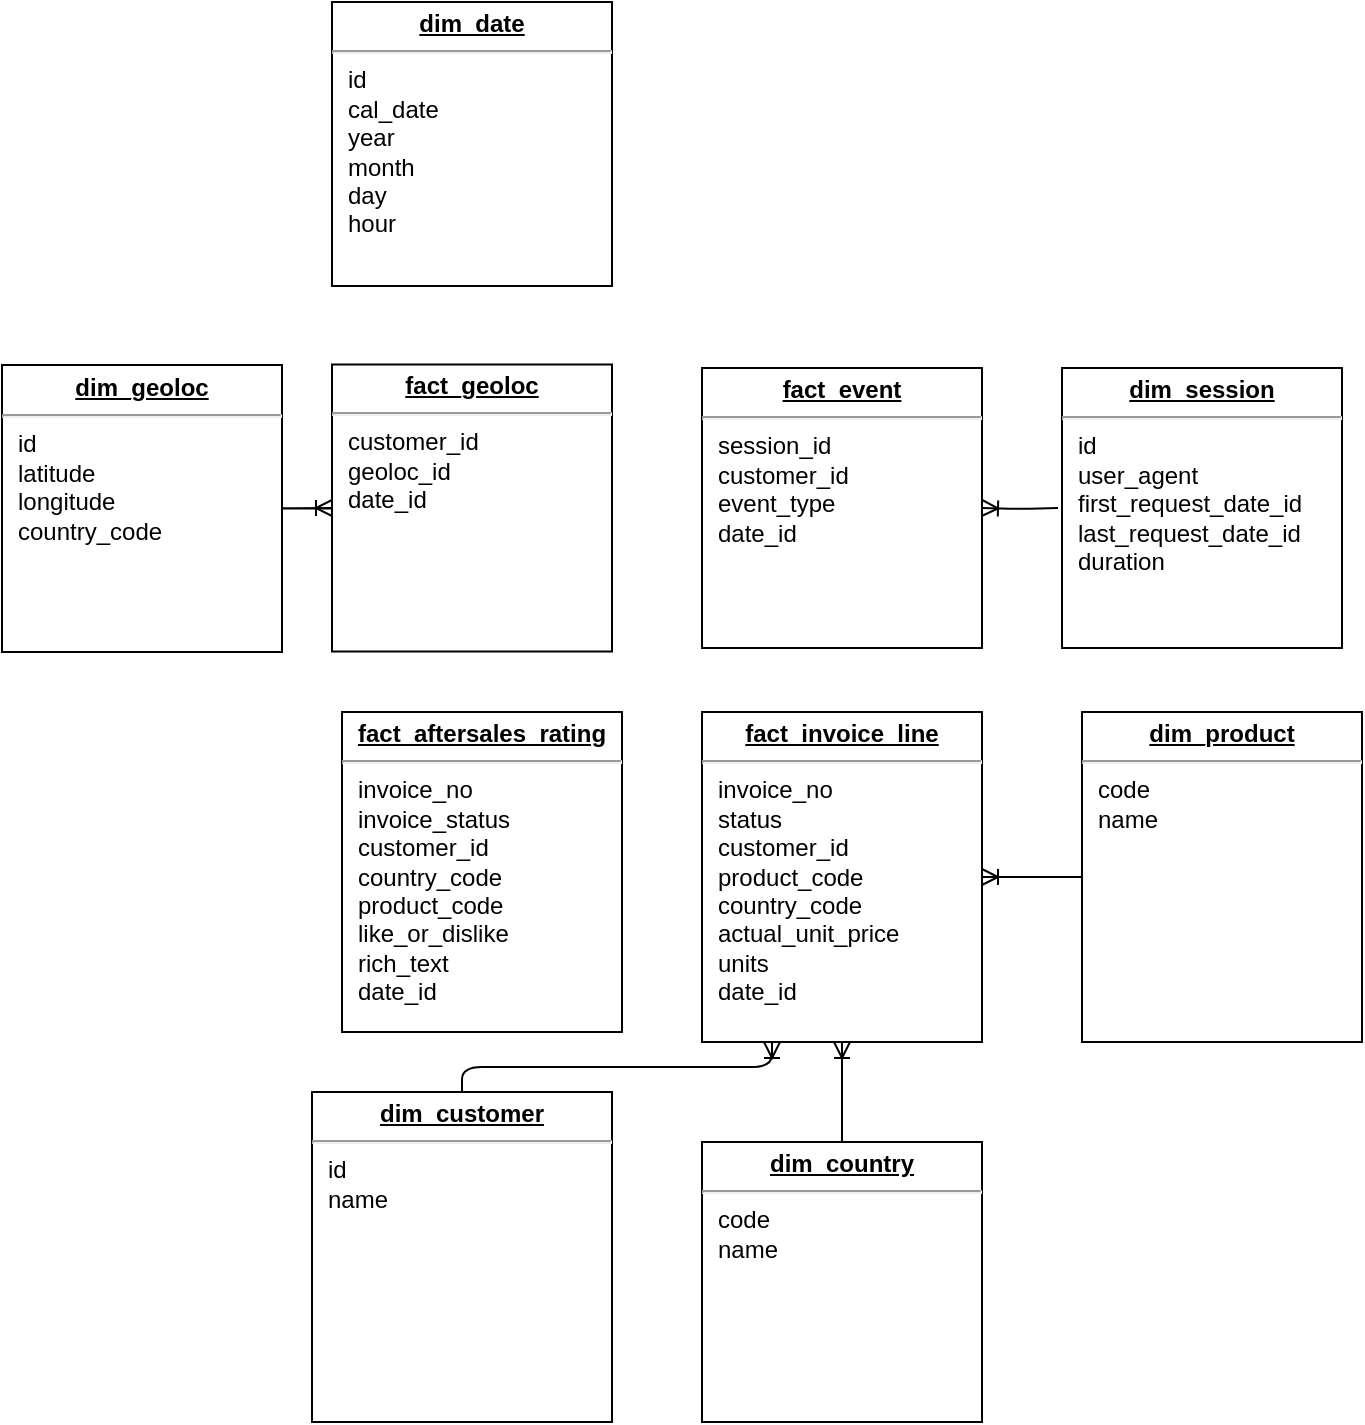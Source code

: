 <mxfile version="13.0.3" type="device"><diagram id="-OgoXKcS1M0JIQg4OqQq" name="Page-1"><mxGraphModel dx="768" dy="2691" grid="1" gridSize="10" guides="1" tooltips="1" connect="1" arrows="1" fold="1" page="1" pageScale="1" pageWidth="850" pageHeight="1100" math="0" shadow="0"><root><mxCell id="0"/><mxCell id="1" parent="0"/><mxCell id="zKc6B4o03uSLCg8cYbm1-1" value="&lt;p style=&quot;margin: 0px ; margin-top: 4px ; text-align: center ; text-decoration: underline&quot;&gt;&lt;b&gt;dim_product&lt;/b&gt;&lt;/p&gt;&lt;hr&gt;&lt;p style=&quot;margin: 0px ; margin-left: 8px&quot;&gt;code&lt;/p&gt;&lt;p style=&quot;margin: 0px ; margin-left: 8px&quot;&gt;name&lt;/p&gt;" style="verticalAlign=top;align=left;overflow=fill;fontSize=12;fontFamily=Helvetica;html=1;rounded=0;shadow=0;comic=0;labelBackgroundColor=none;strokeWidth=1" parent="1" vertex="1"><mxGeometry x="630" y="-1685" width="140" height="165" as="geometry"/></mxCell><mxCell id="zKc6B4o03uSLCg8cYbm1-3" value="&lt;p style=&quot;margin: 0px ; margin-top: 4px ; text-align: center ; text-decoration: underline&quot;&gt;&lt;b&gt;fact_invoice_line&lt;/b&gt;&lt;/p&gt;&lt;hr&gt;&lt;p style=&quot;margin: 0px 0px 0px 8px&quot;&gt;&lt;span&gt;invoice_no&lt;/span&gt;&lt;br&gt;&lt;/p&gt;&lt;p style=&quot;margin: 0px 0px 0px 8px&quot;&gt;&lt;span&gt;status&lt;/span&gt;&lt;/p&gt;&lt;p style=&quot;margin: 0px 0px 0px 8px&quot;&gt;customer_id&lt;br&gt;&lt;/p&gt;&lt;p style=&quot;margin: 0px 0px 0px 8px&quot;&gt;&lt;span&gt;product_code&lt;/span&gt;&lt;br&gt;&lt;/p&gt;&lt;p style=&quot;margin: 0px 0px 0px 8px&quot;&gt;&lt;span&gt;country_code&lt;/span&gt;&lt;/p&gt;&lt;p style=&quot;margin: 0px 0px 0px 8px&quot;&gt;&lt;span&gt;actual_unit_price&lt;/span&gt;&lt;/p&gt;&lt;p style=&quot;margin: 0px 0px 0px 8px&quot;&gt;&lt;span&gt;units&lt;/span&gt;&lt;/p&gt;&lt;p style=&quot;margin: 0px 0px 0px 8px&quot;&gt;date_id&lt;br&gt;&lt;/p&gt;&lt;p style=&quot;margin: 0px ; margin-left: 8px&quot;&gt;&lt;br&gt;&lt;/p&gt;" style="verticalAlign=top;align=left;overflow=fill;fontSize=12;fontFamily=Helvetica;html=1;rounded=0;shadow=0;comic=0;labelBackgroundColor=none;strokeWidth=1" parent="1" vertex="1"><mxGeometry x="440" y="-1685" width="140" height="165" as="geometry"/></mxCell><mxCell id="zKc6B4o03uSLCg8cYbm1-4" value="&lt;p style=&quot;margin: 0px ; margin-top: 4px ; text-align: center ; text-decoration: underline&quot;&gt;&lt;b&gt;fact_event&lt;/b&gt;&lt;/p&gt;&lt;hr&gt;&lt;p style=&quot;margin: 0px 0px 0px 8px&quot;&gt;session_id&lt;/p&gt;&lt;p style=&quot;margin: 0px 0px 0px 8px&quot;&gt;&lt;span&gt;customer_id&lt;/span&gt;&lt;/p&gt;&lt;p style=&quot;margin: 0px 0px 0px 8px&quot;&gt;event_type&lt;span&gt;&lt;br&gt;&lt;/span&gt;&lt;/p&gt;&lt;p style=&quot;margin: 0px ; margin-left: 8px&quot;&gt;date_id&lt;/p&gt;&lt;p style=&quot;margin: 0px ; margin-left: 8px&quot;&gt;&lt;br&gt;&lt;/p&gt;" style="verticalAlign=top;align=left;overflow=fill;fontSize=12;fontFamily=Helvetica;html=1;rounded=0;shadow=0;comic=0;labelBackgroundColor=none;strokeWidth=1" parent="1" vertex="1"><mxGeometry x="440" y="-1857" width="140" height="140" as="geometry"/></mxCell><mxCell id="zKc6B4o03uSLCg8cYbm1-5" value="&lt;p style=&quot;margin: 0px ; margin-top: 4px ; text-align: center ; text-decoration: underline&quot;&gt;&lt;b&gt;dim_geoloc&lt;/b&gt;&lt;/p&gt;&lt;hr&gt;&lt;p style=&quot;margin: 0px ; margin-left: 8px&quot;&gt;id&lt;/p&gt;&lt;p style=&quot;margin: 0px ; margin-left: 8px&quot;&gt;latitude&lt;/p&gt;&lt;p style=&quot;margin: 0px ; margin-left: 8px&quot;&gt;longitude&lt;/p&gt;&lt;p style=&quot;margin: 0px ; margin-left: 8px&quot;&gt;country_code&lt;/p&gt;" style="verticalAlign=top;align=left;overflow=fill;fontSize=12;fontFamily=Helvetica;html=1;rounded=0;shadow=0;comic=0;labelBackgroundColor=none;strokeWidth=1" parent="1" vertex="1"><mxGeometry x="90" y="-1858.5" width="140" height="143.5" as="geometry"/></mxCell><mxCell id="zKc6B4o03uSLCg8cYbm1-6" value="&lt;p style=&quot;margin: 0px ; margin-top: 4px ; text-align: center ; text-decoration: underline&quot;&gt;&lt;b&gt;dim_customer&lt;/b&gt;&lt;/p&gt;&lt;hr&gt;&lt;p style=&quot;margin: 0px ; margin-left: 8px&quot;&gt;id&lt;/p&gt;&lt;p style=&quot;margin: 0px ; margin-left: 8px&quot;&gt;name&lt;/p&gt;&lt;p style=&quot;margin: 0px ; margin-left: 8px&quot;&gt;&lt;br&gt;&lt;/p&gt;" style="verticalAlign=top;align=left;overflow=fill;fontSize=12;fontFamily=Helvetica;html=1;rounded=0;shadow=0;comic=0;labelBackgroundColor=none;strokeWidth=1" parent="1" vertex="1"><mxGeometry x="245" y="-1495" width="150" height="165" as="geometry"/></mxCell><mxCell id="zKc6B4o03uSLCg8cYbm1-8" value="&lt;p style=&quot;margin: 0px ; margin-top: 4px ; text-align: center ; text-decoration: underline&quot;&gt;&lt;b&gt;fact_aftersales_rating&lt;/b&gt;&lt;/p&gt;&lt;hr&gt;&lt;p style=&quot;margin: 0px 0px 0px 8px&quot;&gt;invoice_no&lt;/p&gt;&lt;p style=&quot;margin: 0px 0px 0px 8px&quot;&gt;invoice_status&lt;/p&gt;&lt;p style=&quot;margin: 0px 0px 0px 8px&quot;&gt;customer_id&lt;/p&gt;&lt;p style=&quot;margin: 0px 0px 0px 8px&quot;&gt;country_code&lt;/p&gt;&lt;p style=&quot;margin: 0px 0px 0px 8px&quot;&gt;product_code&lt;/p&gt;&lt;p style=&quot;margin: 0px 0px 0px 8px&quot;&gt;like_or_dislike&lt;/p&gt;&lt;p style=&quot;margin: 0px 0px 0px 8px&quot;&gt;rich_text&lt;/p&gt;&lt;p style=&quot;margin: 0px 0px 0px 8px&quot;&gt;date_id&lt;/p&gt;&lt;p style=&quot;margin: 0px 0px 0px 8px&quot;&gt;&lt;span&gt;&lt;br&gt;&lt;/span&gt;&lt;/p&gt;&lt;p style=&quot;margin: 0px ; margin-left: 8px&quot;&gt;&lt;br&gt;&lt;/p&gt;&lt;p style=&quot;margin: 0px ; margin-left: 8px&quot;&gt;&lt;br&gt;&lt;/p&gt;" style="verticalAlign=top;align=left;overflow=fill;fontSize=12;fontFamily=Helvetica;html=1;rounded=0;shadow=0;comic=0;labelBackgroundColor=none;strokeWidth=1" parent="1" vertex="1"><mxGeometry x="260" y="-1685" width="140" height="160" as="geometry"/></mxCell><mxCell id="zKc6B4o03uSLCg8cYbm1-9" value="&lt;p style=&quot;margin: 0px ; margin-top: 4px ; text-align: center ; text-decoration: underline&quot;&gt;&lt;b&gt;dim_date&lt;/b&gt;&lt;/p&gt;&lt;hr&gt;&lt;p style=&quot;margin: 0px 0px 0px 8px&quot;&gt;id&lt;/p&gt;&lt;p style=&quot;margin: 0px 0px 0px 8px&quot;&gt;cal_date&lt;/p&gt;&lt;p style=&quot;margin: 0px 0px 0px 8px&quot;&gt;year&lt;/p&gt;&lt;p style=&quot;margin: 0px 0px 0px 8px&quot;&gt;month&lt;/p&gt;&lt;p style=&quot;margin: 0px 0px 0px 8px&quot;&gt;day&lt;/p&gt;&lt;p style=&quot;margin: 0px 0px 0px 8px&quot;&gt;hour&lt;/p&gt;" style="verticalAlign=top;align=left;overflow=fill;fontSize=12;fontFamily=Helvetica;html=1;rounded=0;shadow=0;comic=0;labelBackgroundColor=none;strokeWidth=1" parent="1" vertex="1"><mxGeometry x="255" y="-2040" width="140" height="142" as="geometry"/></mxCell><mxCell id="zKc6B4o03uSLCg8cYbm1-10" value="&lt;p style=&quot;margin: 0px ; margin-top: 4px ; text-align: center ; text-decoration: underline&quot;&gt;&lt;b&gt;dim_session&lt;/b&gt;&lt;/p&gt;&lt;hr&gt;&lt;p style=&quot;margin: 0px ; margin-left: 8px&quot;&gt;id&lt;/p&gt;&lt;p style=&quot;margin: 0px ; margin-left: 8px&quot;&gt;user_agent&lt;/p&gt;&lt;p style=&quot;margin: 0px ; margin-left: 8px&quot;&gt;first_request_date_id&lt;/p&gt;&lt;p style=&quot;margin: 0px ; margin-left: 8px&quot;&gt;last_request_date_id&lt;/p&gt;&lt;p style=&quot;margin: 0px ; margin-left: 8px&quot;&gt;duration&lt;/p&gt;&lt;p style=&quot;margin: 0px ; margin-left: 8px&quot;&gt;&lt;br&gt;&lt;/p&gt;" style="verticalAlign=top;align=left;overflow=fill;fontSize=12;fontFamily=Helvetica;html=1;rounded=0;shadow=0;comic=0;labelBackgroundColor=none;strokeWidth=1" parent="1" vertex="1"><mxGeometry x="620" y="-1857" width="140" height="140" as="geometry"/></mxCell><mxCell id="zKc6B4o03uSLCg8cYbm1-11" value="&lt;p style=&quot;margin: 0px ; margin-top: 4px ; text-align: center ; text-decoration: underline&quot;&gt;&lt;b&gt;fact_geoloc&lt;/b&gt;&lt;/p&gt;&lt;hr&gt;&lt;p style=&quot;margin: 0px ; margin-left: 8px&quot;&gt;customer_id&lt;/p&gt;&lt;p style=&quot;margin: 0px ; margin-left: 8px&quot;&gt;geoloc_id&lt;/p&gt;&lt;p style=&quot;margin: 0px ; margin-left: 8px&quot;&gt;date_id&lt;/p&gt;" style="verticalAlign=top;align=left;overflow=fill;fontSize=12;fontFamily=Helvetica;html=1;rounded=0;shadow=0;comic=0;labelBackgroundColor=none;strokeWidth=1" parent="1" vertex="1"><mxGeometry x="255" y="-1858.75" width="140" height="143.5" as="geometry"/></mxCell><mxCell id="zKc6B4o03uSLCg8cYbm1-12" value="" style="edgeStyle=orthogonalEdgeStyle;fontSize=12;html=1;endArrow=ERoneToMany;exitX=0.5;exitY=0;exitDx=0;exitDy=0;entryX=0.25;entryY=1;entryDx=0;entryDy=0;" parent="1" edge="1" target="zKc6B4o03uSLCg8cYbm1-3" source="zKc6B4o03uSLCg8cYbm1-6"><mxGeometry width="100" height="100" relative="1" as="geometry"><mxPoint x="409.1" y="-1597.27" as="sourcePoint"/><mxPoint x="441" y="-1597" as="targetPoint"/></mxGeometry></mxCell><mxCell id="zKc6B4o03uSLCg8cYbm1-35" value="" style="edgeStyle=orthogonalEdgeStyle;fontSize=12;html=1;endArrow=ERoneToMany;entryX=1;entryY=0.5;entryDx=0;entryDy=0;exitX=0;exitY=0.5;exitDx=0;exitDy=0;" parent="1" source="zKc6B4o03uSLCg8cYbm1-1" target="zKc6B4o03uSLCg8cYbm1-3" edge="1"><mxGeometry width="100" height="100" relative="1" as="geometry"><mxPoint x="510" y="-1490" as="sourcePoint"/><mxPoint x="610" y="-1590" as="targetPoint"/></mxGeometry></mxCell><mxCell id="zKc6B4o03uSLCg8cYbm1-36" value="" style="edgeStyle=entityRelationEdgeStyle;fontSize=12;html=1;endArrow=ERoneToMany;entryX=0;entryY=0.5;entryDx=0;entryDy=0;exitX=1;exitY=0.5;exitDx=0;exitDy=0;" parent="1" source="zKc6B4o03uSLCg8cYbm1-5" target="zKc6B4o03uSLCg8cYbm1-11" edge="1"><mxGeometry width="100" height="100" relative="1" as="geometry"><mxPoint x="270" y="-1670" as="sourcePoint"/><mxPoint x="370" y="-1770" as="targetPoint"/></mxGeometry></mxCell><mxCell id="zKc6B4o03uSLCg8cYbm1-41" value="" style="edgeStyle=orthogonalEdgeStyle;fontSize=12;html=1;endArrow=ERoneToMany;entryX=1;entryY=0.5;entryDx=0;entryDy=0;" parent="1" target="zKc6B4o03uSLCg8cYbm1-4" edge="1"><mxGeometry width="100" height="100" relative="1" as="geometry"><mxPoint x="618" y="-1787" as="sourcePoint"/><mxPoint x="480" y="-1640" as="targetPoint"/></mxGeometry></mxCell><mxCell id="ErMvPMSyNtxdvUq5ZRuO-3" style="rounded=0;orthogonalLoop=1;jettySize=auto;html=1;entryX=0.5;entryY=1;entryDx=0;entryDy=0;" parent="1" source="zKc6B4o03uSLCg8cYbm1-5" target="zKc6B4o03uSLCg8cYbm1-5" edge="1"><mxGeometry relative="1" as="geometry"/></mxCell><mxCell id="y-X63rHqaUskSuv-0hbK-1" value="&lt;p style=&quot;margin: 0px ; margin-top: 4px ; text-align: center ; text-decoration: underline&quot;&gt;&lt;b&gt;dim_country&lt;/b&gt;&lt;/p&gt;&lt;hr&gt;&lt;p style=&quot;margin: 0px ; margin-left: 8px&quot;&gt;code&lt;/p&gt;&lt;p style=&quot;margin: 0px ; margin-left: 8px&quot;&gt;&lt;span&gt;name&lt;/span&gt;&lt;/p&gt;&lt;p style=&quot;margin: 0px ; margin-left: 8px&quot;&gt;&lt;br&gt;&lt;/p&gt;" style="verticalAlign=top;align=left;overflow=fill;fontSize=12;fontFamily=Helvetica;html=1;rounded=0;shadow=0;comic=0;labelBackgroundColor=none;strokeWidth=1" vertex="1" parent="1"><mxGeometry x="440" y="-1470" width="140" height="140" as="geometry"/></mxCell><mxCell id="y-X63rHqaUskSuv-0hbK-2" value="" style="edgeStyle=orthogonalEdgeStyle;fontSize=12;html=1;endArrow=ERoneToMany;entryX=0.5;entryY=1;entryDx=0;entryDy=0;exitX=0.5;exitY=0;exitDx=0;exitDy=0;" edge="1" parent="1" source="y-X63rHqaUskSuv-0hbK-1"><mxGeometry width="100" height="100" relative="1" as="geometry"><mxPoint x="640" y="-1591.5" as="sourcePoint"/><mxPoint x="510" y="-1520" as="targetPoint"/></mxGeometry></mxCell></root></mxGraphModel></diagram></mxfile>